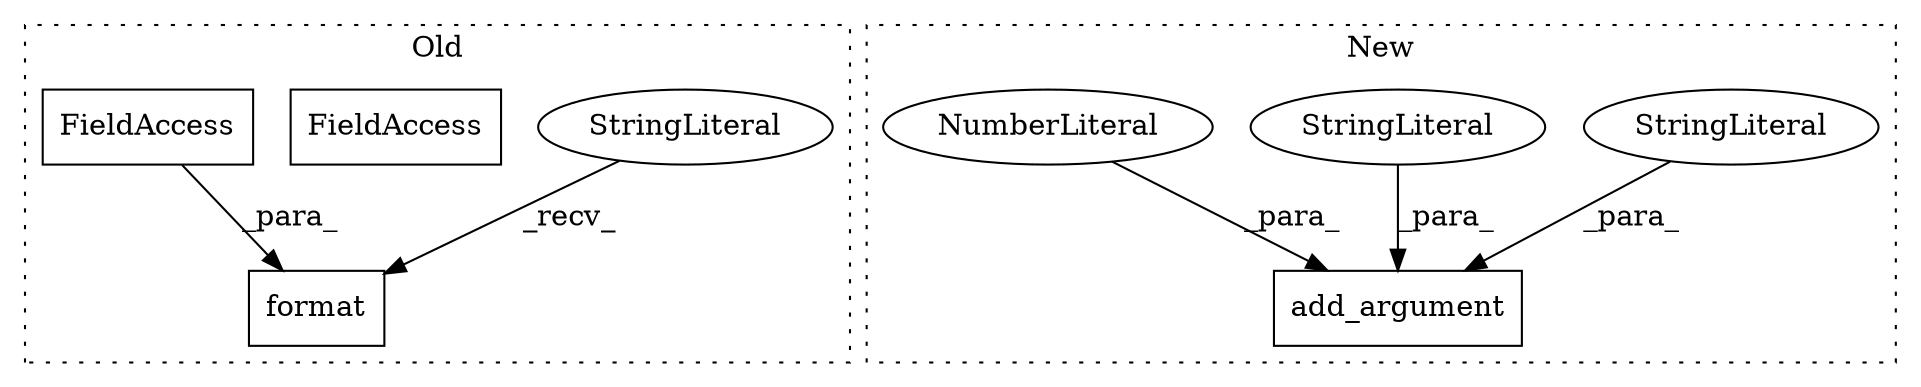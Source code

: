 digraph G {
subgraph cluster0 {
1 [label="format" a="32" s="4433,4454" l="7,1" shape="box"];
4 [label="StringLiteral" a="45" s="4418" l="14" shape="ellipse"];
6 [label="FieldAccess" a="22" s="4440" l="14" shape="box"];
8 [label="FieldAccess" a="22" s="4440" l="14" shape="box"];
label = "Old";
style="dotted";
}
subgraph cluster1 {
2 [label="add_argument" a="32" s="2999,3074" l="13,1" shape="box"];
3 [label="StringLiteral" a="45" s="3034" l="40" shape="ellipse"];
5 [label="StringLiteral" a="45" s="3012" l="15" shape="ellipse"];
7 [label="NumberLiteral" a="34" s="3032" l="1" shape="ellipse"];
label = "New";
style="dotted";
}
3 -> 2 [label="_para_"];
4 -> 1 [label="_recv_"];
5 -> 2 [label="_para_"];
7 -> 2 [label="_para_"];
8 -> 1 [label="_para_"];
}
